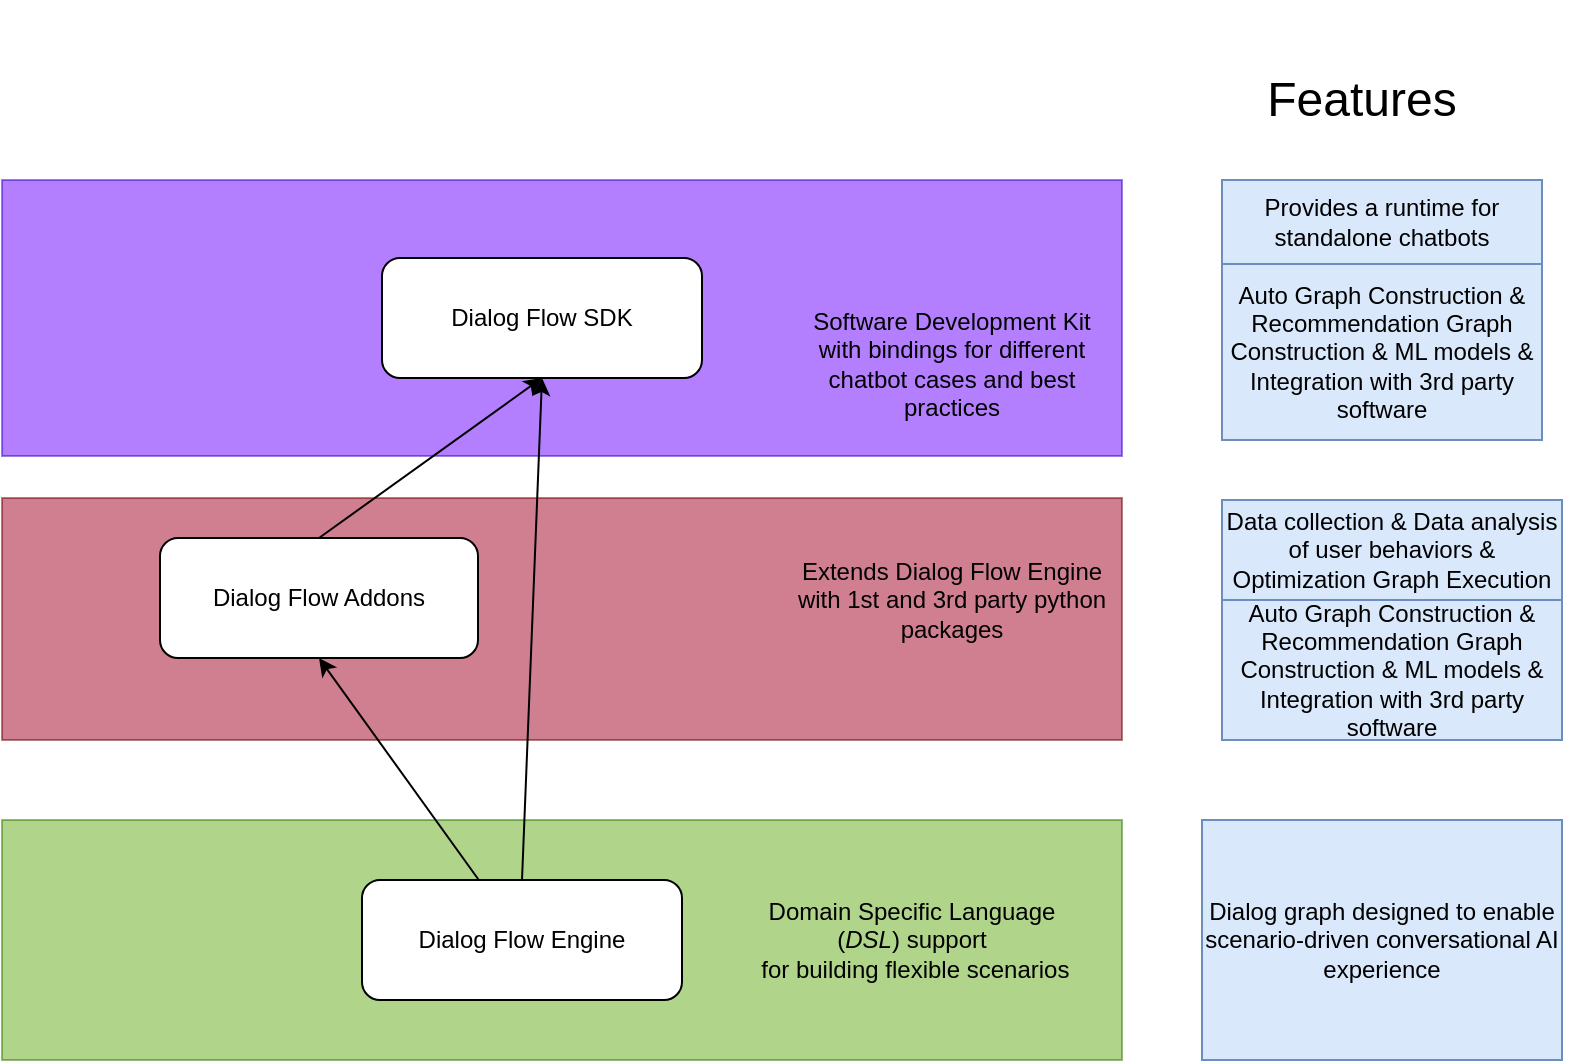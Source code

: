 <mxfile version="14.9.8" type="device"><diagram id="G1IOVDpFXPWN2gBBukcB" name="Page-1"><mxGraphModel dx="1350" dy="913" grid="1" gridSize="10" guides="1" tooltips="1" connect="1" arrows="1" fold="1" page="1" pageScale="1" pageWidth="850" pageHeight="1100" math="0" shadow="0"><root><mxCell id="0"/><mxCell id="1" parent="0"/><mxCell id="32" value="&lt;span&gt;Dialog graph designed to enable scenario-driven conversational AI experience&lt;/span&gt;" style="rounded=0;whiteSpace=wrap;html=1;fillColor=#dae8fc;strokeColor=#6c8ebf;" parent="1" vertex="1"><mxGeometry x="640" y="680" width="180" height="120" as="geometry"/></mxCell><mxCell id="29" value="" style="rounded=0;whiteSpace=wrap;html=1;opacity=50;fillColor=#6a00ff;strokeColor=#3700CC;fontColor=#ffffff;" parent="1" vertex="1"><mxGeometry x="40" y="360" width="560" height="138" as="geometry"/></mxCell><mxCell id="27" value="" style="rounded=0;whiteSpace=wrap;html=1;opacity=50;fillColor=#a20025;strokeColor=#6F0000;fontColor=#ffffff;" parent="1" vertex="1"><mxGeometry x="40" y="519" width="560" height="121" as="geometry"/></mxCell><mxCell id="24" value="" style="rounded=0;whiteSpace=wrap;html=1;opacity=50;fillColor=#60a917;strokeColor=#2D7600;fontColor=#ffffff;" parent="1" vertex="1"><mxGeometry x="40" y="680" width="560" height="120" as="geometry"/></mxCell><mxCell id="17" value="" style="edgeStyle=none;html=1;entryX=0.5;entryY=1;entryDx=0;entryDy=0;" parent="1" source="15" target="18" edge="1"><mxGeometry relative="1" as="geometry"><mxPoint x="460" y="609" as="targetPoint"/></mxGeometry></mxCell><mxCell id="23" style="edgeStyle=none;html=1;exitX=0.5;exitY=0;exitDx=0;exitDy=0;entryX=0.5;entryY=1;entryDx=0;entryDy=0;" parent="1" source="15" target="21" edge="1"><mxGeometry relative="1" as="geometry"/></mxCell><mxCell id="15" value="Dialog Flow Engine" style="rounded=1;whiteSpace=wrap;html=1;" parent="1" vertex="1"><mxGeometry x="220" y="710" width="160" height="60" as="geometry"/></mxCell><mxCell id="22" style="edgeStyle=none;html=1;exitX=0.5;exitY=0;exitDx=0;exitDy=0;entryX=0.5;entryY=1;entryDx=0;entryDy=0;" parent="1" source="18" target="21" edge="1"><mxGeometry relative="1" as="geometry"/></mxCell><mxCell id="18" value="Dialog Flow Addons" style="rounded=1;whiteSpace=wrap;html=1;" parent="1" vertex="1"><mxGeometry x="119" y="539" width="159" height="60" as="geometry"/></mxCell><mxCell id="21" value="Dialog Flow SDK" style="rounded=1;whiteSpace=wrap;html=1;" parent="1" vertex="1"><mxGeometry x="230" y="399" width="160" height="60" as="geometry"/></mxCell><mxCell id="26" value="&lt;span class=&quot;text&quot; lang=&quot;en&quot;&gt;&lt;br&gt;Domain Specific Language (&lt;em&gt;DSL&lt;/em&gt;) support&lt;br&gt;&amp;nbsp;for building flexible scenarios&lt;br&gt;&amp;nbsp;&lt;/span&gt;" style="text;html=1;strokeColor=none;fillColor=none;align=center;verticalAlign=middle;whiteSpace=wrap;rounded=0;opacity=50;" parent="1" vertex="1"><mxGeometry x="410" y="700" width="170" height="80" as="geometry"/></mxCell><mxCell id="28" value="Extends Dialog Flow Engine with&amp;nbsp;&lt;span class=&quot;VIiyi&quot; lang=&quot;en&quot;&gt;1st and 3rd party python packages&lt;/span&gt;" style="text;html=1;strokeColor=none;fillColor=none;align=center;verticalAlign=middle;whiteSpace=wrap;rounded=0;opacity=50;" parent="1" vertex="1"><mxGeometry x="430" y="530" width="170" height="80" as="geometry"/></mxCell><mxCell id="30" value="Software Development Kit&lt;br&gt;with bindings for different chatbot cases and best practices" style="text;html=1;strokeColor=none;fillColor=none;align=center;verticalAlign=middle;whiteSpace=wrap;rounded=0;opacity=50;" parent="1" vertex="1"><mxGeometry x="430" y="412" width="170" height="80" as="geometry"/></mxCell><mxCell id="31" value="&lt;font style=&quot;font-size: 24px&quot;&gt;Features&lt;/font&gt;" style="text;html=1;strokeColor=none;fillColor=none;align=center;verticalAlign=middle;whiteSpace=wrap;rounded=0;" parent="1" vertex="1"><mxGeometry x="610" y="270" width="220" height="100" as="geometry"/></mxCell><mxCell id="36" value="Data collection &amp;amp; Data analysis of user behaviors &amp;amp; Optimization Graph Execution" style="rounded=0;whiteSpace=wrap;html=1;fillColor=#dae8fc;strokeColor=#6c8ebf;" parent="1" vertex="1"><mxGeometry x="650" y="520" width="170" height="50" as="geometry"/></mxCell><mxCell id="37" value="Auto Graph Construction &amp;amp; Recommendation Graph Construction &amp;amp; ML models &amp;amp; Integration with 3rd party software" style="rounded=0;whiteSpace=wrap;html=1;fillColor=#dae8fc;strokeColor=#6c8ebf;" parent="1" vertex="1"><mxGeometry x="650" y="402" width="160" height="88" as="geometry"/></mxCell><mxCell id="38" value="Provides a runtime for standalone chatbots" style="rounded=0;whiteSpace=wrap;html=1;fillColor=#dae8fc;strokeColor=#6c8ebf;" parent="1" vertex="1"><mxGeometry x="650" y="360" width="160" height="42" as="geometry"/></mxCell><mxCell id="d4AR-alWfyY_5NasJi_l-40" value="Auto Graph Construction &amp;amp; Recommendation Graph Construction &amp;amp; ML models &amp;amp; Integration with 3rd party software" style="rounded=0;whiteSpace=wrap;html=1;fillColor=#dae8fc;strokeColor=#6c8ebf;" vertex="1" parent="1"><mxGeometry x="650" y="570" width="170" height="70" as="geometry"/></mxCell></root></mxGraphModel></diagram></mxfile>